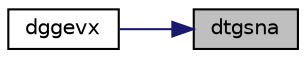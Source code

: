digraph "dtgsna"
{
 // LATEX_PDF_SIZE
  edge [fontname="Helvetica",fontsize="10",labelfontname="Helvetica",labelfontsize="10"];
  node [fontname="Helvetica",fontsize="10",shape=record];
  rankdir="RL";
  Node1 [label="dtgsna",height=0.2,width=0.4,color="black", fillcolor="grey75", style="filled", fontcolor="black",tooltip="DTGSNA"];
  Node1 -> Node2 [dir="back",color="midnightblue",fontsize="10",style="solid",fontname="Helvetica"];
  Node2 [label="dggevx",height=0.2,width=0.4,color="black", fillcolor="white", style="filled",URL="$dggevx_8f.html#a58099bb0f4ebe6a1f6f6078e05a6fb78",tooltip="DGGEVX computes the eigenvalues and, optionally, the left and/or right eigenvectors for GE matrices"];
}
